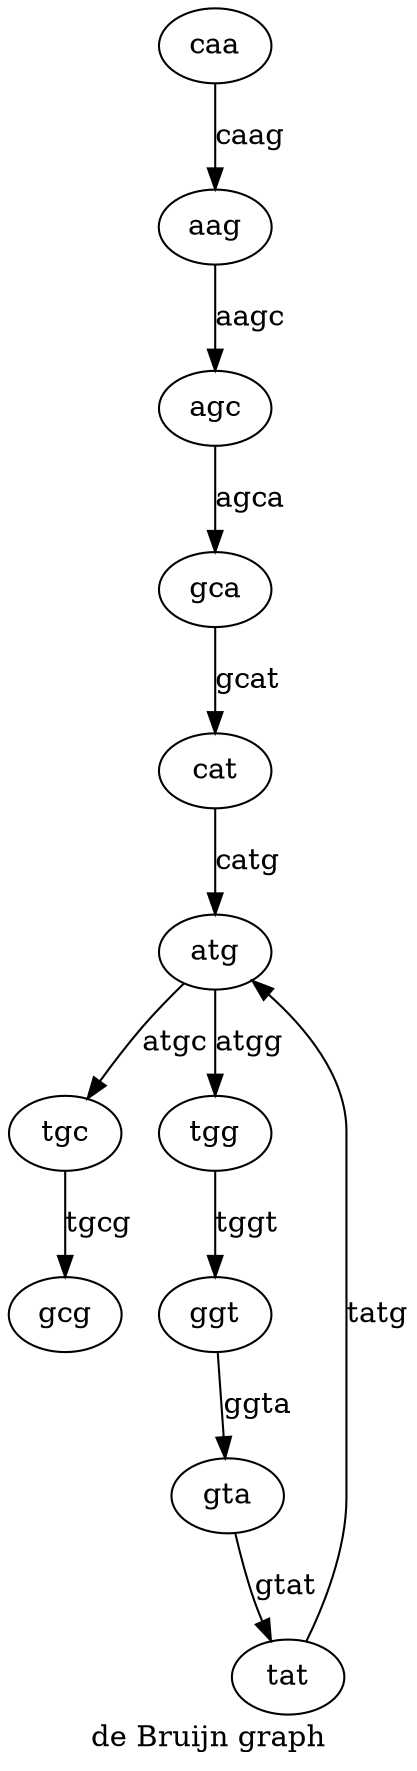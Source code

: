 digraph {
label="de Bruijn graph"
gca->cat[label=gcat];
cat->atg[label=catg];
atg->tgc[label=atgc];
atg->tgg[label=atgg];
tgc->gcg[label=tgcg];
tgg->ggt[label=tggt];
aag->agc[label=aagc];
agc->gca[label=agca];
tat->atg[label=tatg];
gta->tat[label=gtat];
caa->aag[label=caag];
ggt->gta[label=ggta];
}

